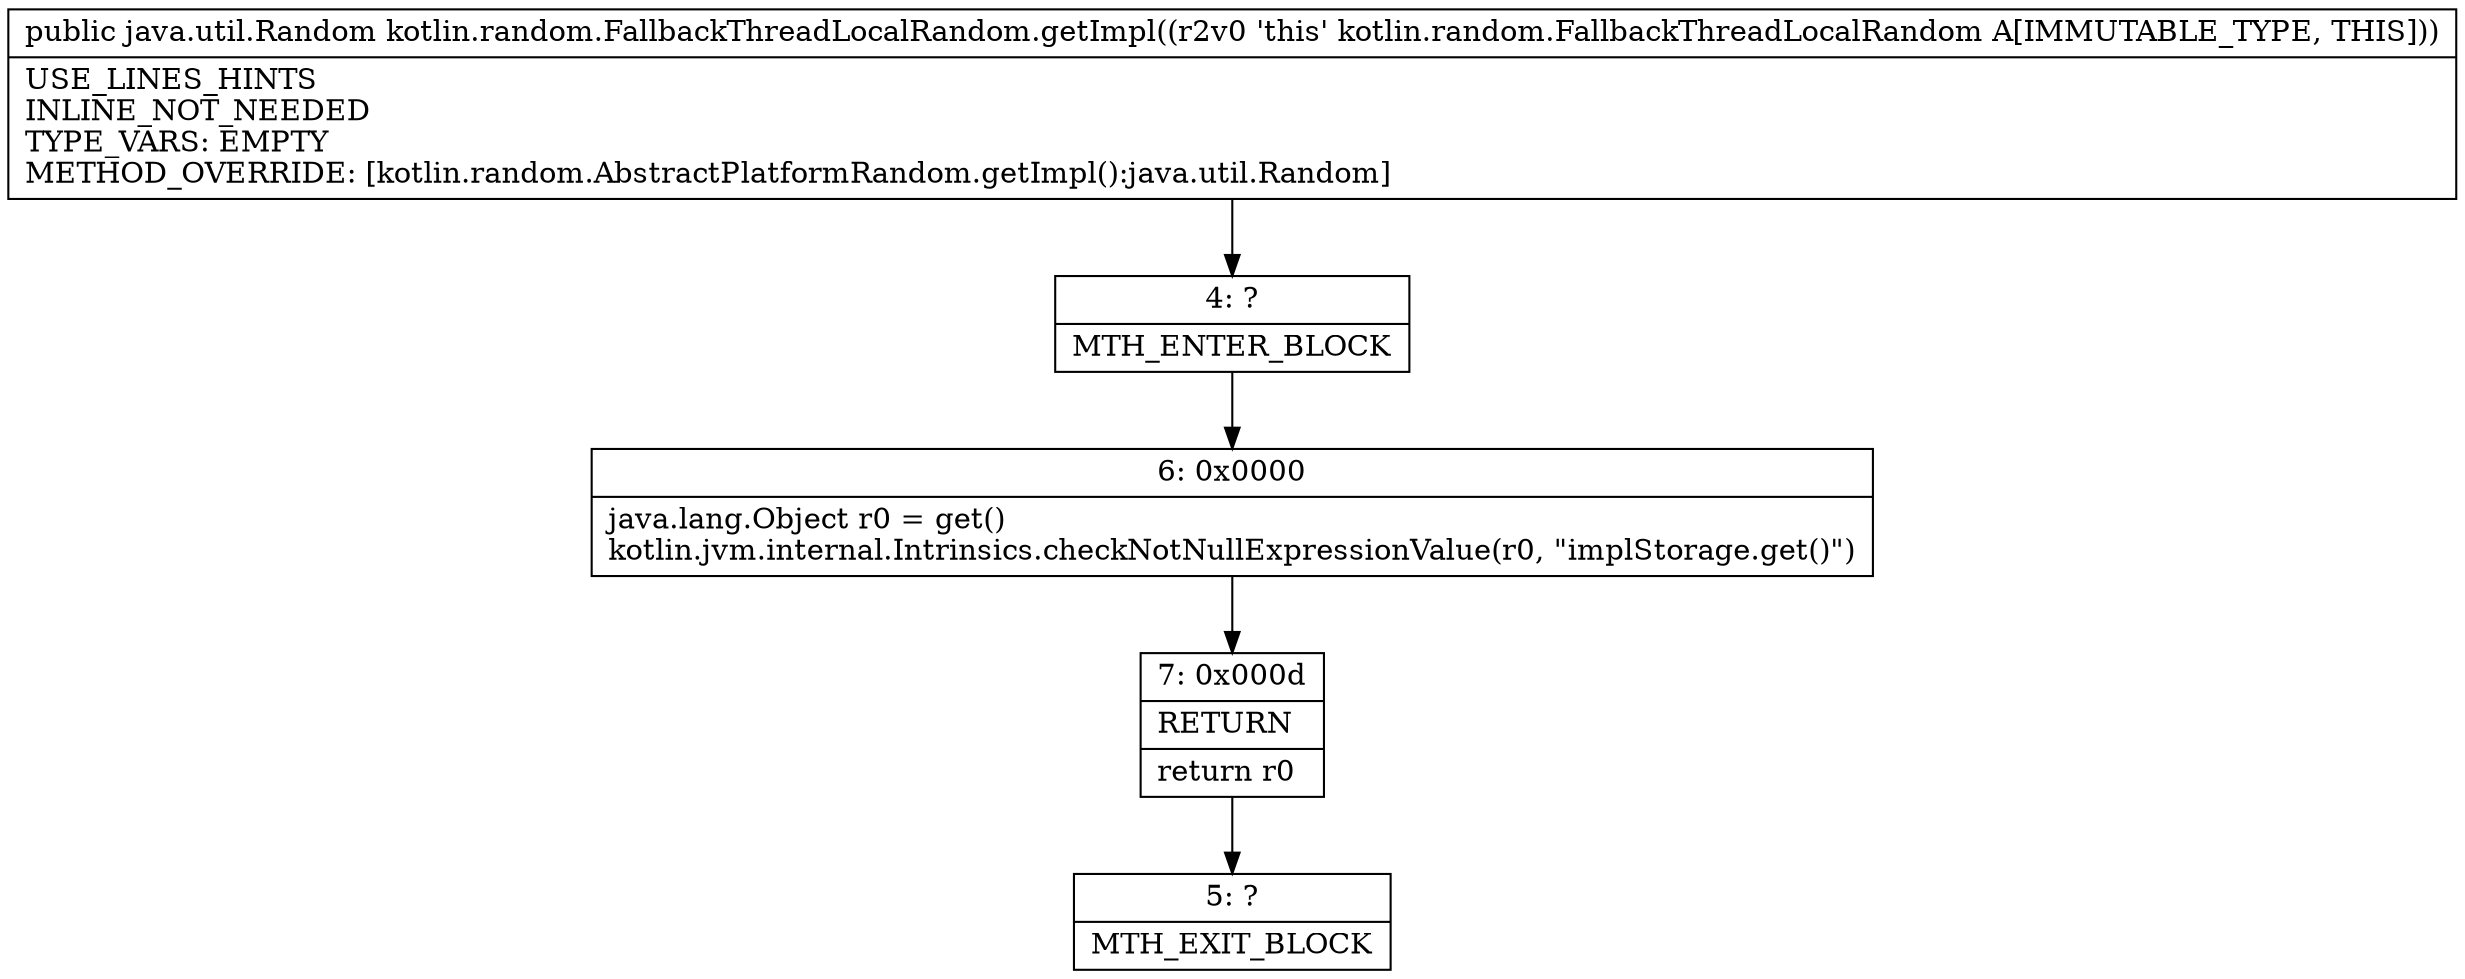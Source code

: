 digraph "CFG forkotlin.random.FallbackThreadLocalRandom.getImpl()Ljava\/util\/Random;" {
Node_4 [shape=record,label="{4\:\ ?|MTH_ENTER_BLOCK\l}"];
Node_6 [shape=record,label="{6\:\ 0x0000|java.lang.Object r0 = get()\lkotlin.jvm.internal.Intrinsics.checkNotNullExpressionValue(r0, \"implStorage.get()\")\l}"];
Node_7 [shape=record,label="{7\:\ 0x000d|RETURN\l|return r0\l}"];
Node_5 [shape=record,label="{5\:\ ?|MTH_EXIT_BLOCK\l}"];
MethodNode[shape=record,label="{public java.util.Random kotlin.random.FallbackThreadLocalRandom.getImpl((r2v0 'this' kotlin.random.FallbackThreadLocalRandom A[IMMUTABLE_TYPE, THIS]))  | USE_LINES_HINTS\lINLINE_NOT_NEEDED\lTYPE_VARS: EMPTY\lMETHOD_OVERRIDE: [kotlin.random.AbstractPlatformRandom.getImpl():java.util.Random]\l}"];
MethodNode -> Node_4;Node_4 -> Node_6;
Node_6 -> Node_7;
Node_7 -> Node_5;
}


